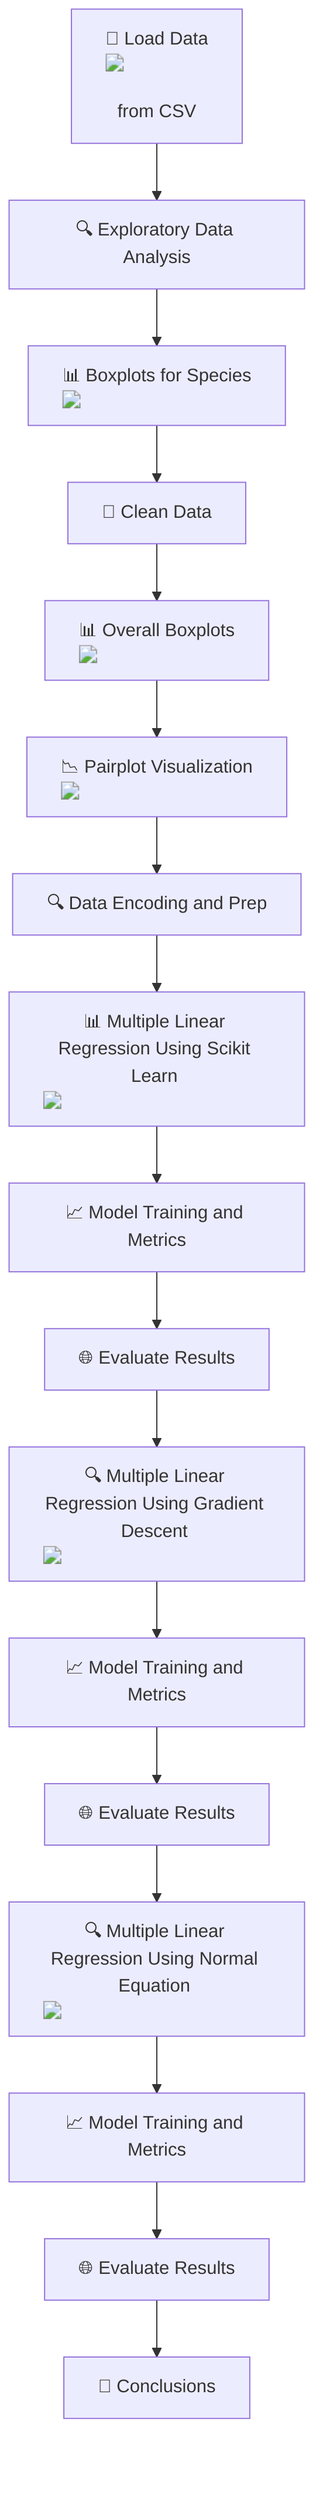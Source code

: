 flowchart TD
    A["📁 Load Data <img src='file.svg'/> <br/> from CSV"] --> B["🔍 Exploratory Data Analysis"]
    B --> C["📊 Boxplots for Species <img src='boxplot_template.svg'/>"]
    C --> D["🔎 Clean Data"]
    D --> E["📊 Overall Boxplots <img src='boxplot_template.svg'/>"]
    E --> F["📉 Pairplot Visualization <img src='scatter_plot_template.svg'/>"]
    F --> G["🔍 Data Encoding and Prep"]
    G --> H["📊 Multiple Linear Regression Using Scikit Learn <img src='barplot_template.svg'/>"]
    H --> I["📈 Model Training and Metrics"]
    I --> J["🌐 Evaluate Results"]
    J --> K["🔍 Multiple Linear Regression Using Gradient Descent <img src='barplot_template.svg'/>"]
    K --> L["📈 Model Training and Metrics"]
    L --> M["🌐 Evaluate Results"]
    M --> N["🔍 Multiple Linear Regression Using Normal Equation <img src='barplot_template.svg'/>"]
    N --> O["📈 Model Training and Metrics"]
    O --> P["🌐 Evaluate Results"]
    P --> Q["📝 Conclusions"]